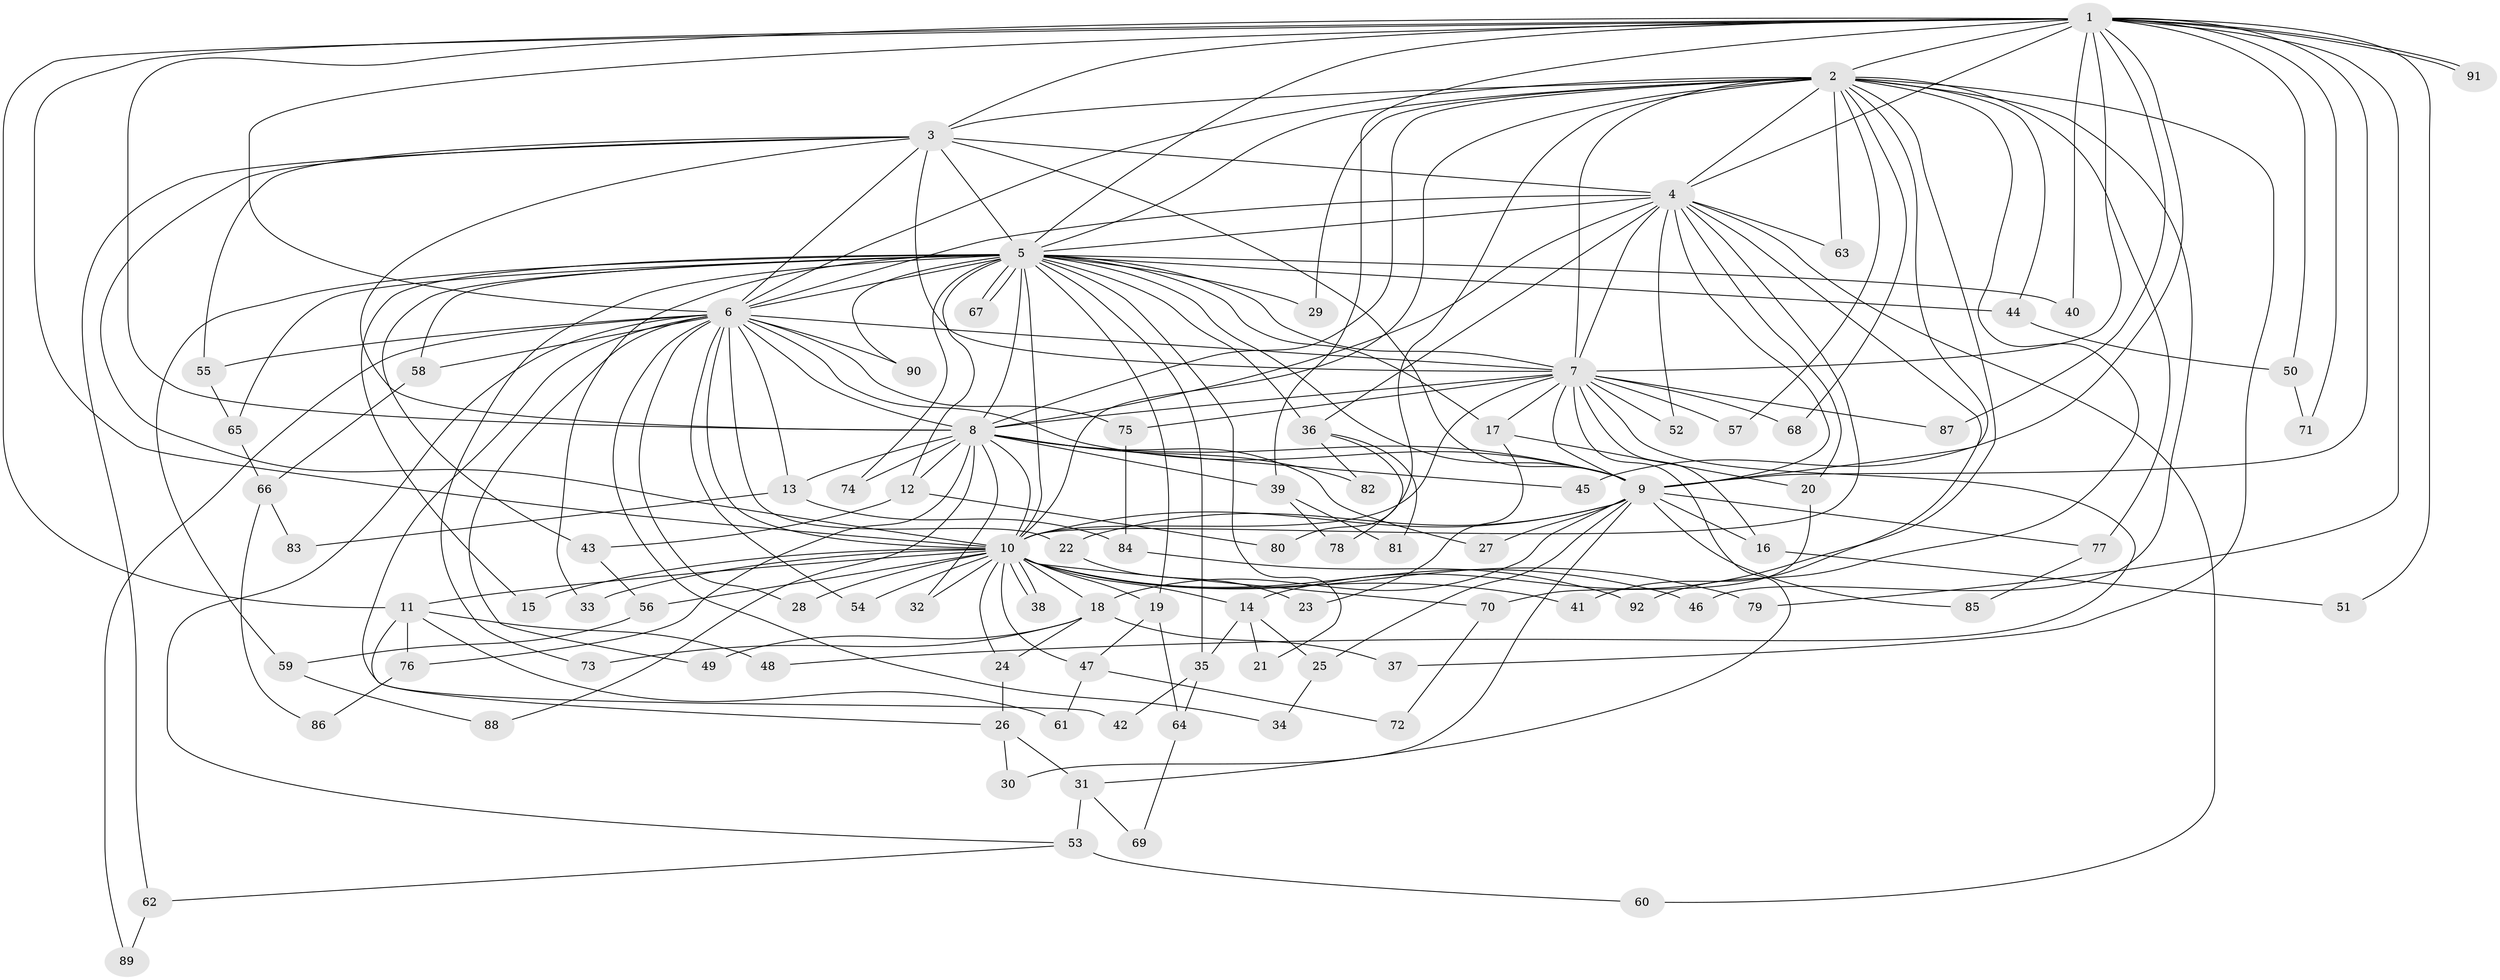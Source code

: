 // coarse degree distribution, {14: 0.05405405405405406, 12: 0.02702702702702703, 10: 0.05405405405405406, 22: 0.02702702702702703, 17: 0.02702702702702703, 6: 0.08108108108108109, 7: 0.02702702702702703, 2: 0.1891891891891892, 5: 0.05405405405405406, 4: 0.13513513513513514, 3: 0.1891891891891892, 1: 0.13513513513513514}
// Generated by graph-tools (version 1.1) at 2025/49/03/04/25 22:49:28]
// undirected, 92 vertices, 209 edges
graph export_dot {
  node [color=gray90,style=filled];
  1;
  2;
  3;
  4;
  5;
  6;
  7;
  8;
  9;
  10;
  11;
  12;
  13;
  14;
  15;
  16;
  17;
  18;
  19;
  20;
  21;
  22;
  23;
  24;
  25;
  26;
  27;
  28;
  29;
  30;
  31;
  32;
  33;
  34;
  35;
  36;
  37;
  38;
  39;
  40;
  41;
  42;
  43;
  44;
  45;
  46;
  47;
  48;
  49;
  50;
  51;
  52;
  53;
  54;
  55;
  56;
  57;
  58;
  59;
  60;
  61;
  62;
  63;
  64;
  65;
  66;
  67;
  68;
  69;
  70;
  71;
  72;
  73;
  74;
  75;
  76;
  77;
  78;
  79;
  80;
  81;
  82;
  83;
  84;
  85;
  86;
  87;
  88;
  89;
  90;
  91;
  92;
  1 -- 2;
  1 -- 3;
  1 -- 4;
  1 -- 5;
  1 -- 6;
  1 -- 7;
  1 -- 8;
  1 -- 9;
  1 -- 10;
  1 -- 11;
  1 -- 39;
  1 -- 40;
  1 -- 45;
  1 -- 50;
  1 -- 51;
  1 -- 71;
  1 -- 79;
  1 -- 87;
  1 -- 91;
  1 -- 91;
  2 -- 3;
  2 -- 4;
  2 -- 5;
  2 -- 6;
  2 -- 7;
  2 -- 8;
  2 -- 9;
  2 -- 10;
  2 -- 14;
  2 -- 29;
  2 -- 37;
  2 -- 44;
  2 -- 46;
  2 -- 57;
  2 -- 63;
  2 -- 68;
  2 -- 77;
  2 -- 80;
  2 -- 92;
  3 -- 4;
  3 -- 5;
  3 -- 6;
  3 -- 7;
  3 -- 8;
  3 -- 9;
  3 -- 10;
  3 -- 55;
  3 -- 62;
  4 -- 5;
  4 -- 6;
  4 -- 7;
  4 -- 8;
  4 -- 9;
  4 -- 10;
  4 -- 20;
  4 -- 36;
  4 -- 41;
  4 -- 52;
  4 -- 60;
  4 -- 63;
  5 -- 6;
  5 -- 7;
  5 -- 8;
  5 -- 9;
  5 -- 10;
  5 -- 12;
  5 -- 15;
  5 -- 17;
  5 -- 19;
  5 -- 21;
  5 -- 29;
  5 -- 33;
  5 -- 35;
  5 -- 36;
  5 -- 40;
  5 -- 43;
  5 -- 44;
  5 -- 58;
  5 -- 59;
  5 -- 65;
  5 -- 67;
  5 -- 67;
  5 -- 73;
  5 -- 74;
  5 -- 90;
  6 -- 7;
  6 -- 8;
  6 -- 9;
  6 -- 10;
  6 -- 13;
  6 -- 22;
  6 -- 28;
  6 -- 34;
  6 -- 42;
  6 -- 49;
  6 -- 53;
  6 -- 54;
  6 -- 55;
  6 -- 58;
  6 -- 75;
  6 -- 89;
  6 -- 90;
  7 -- 8;
  7 -- 9;
  7 -- 10;
  7 -- 16;
  7 -- 17;
  7 -- 31;
  7 -- 48;
  7 -- 52;
  7 -- 57;
  7 -- 68;
  7 -- 75;
  7 -- 87;
  8 -- 9;
  8 -- 10;
  8 -- 12;
  8 -- 13;
  8 -- 27;
  8 -- 32;
  8 -- 39;
  8 -- 45;
  8 -- 74;
  8 -- 76;
  8 -- 82;
  8 -- 88;
  9 -- 10;
  9 -- 16;
  9 -- 18;
  9 -- 22;
  9 -- 25;
  9 -- 27;
  9 -- 30;
  9 -- 77;
  9 -- 85;
  10 -- 11;
  10 -- 14;
  10 -- 15;
  10 -- 18;
  10 -- 19;
  10 -- 24;
  10 -- 28;
  10 -- 32;
  10 -- 33;
  10 -- 38;
  10 -- 38;
  10 -- 41;
  10 -- 46;
  10 -- 47;
  10 -- 54;
  10 -- 56;
  10 -- 70;
  10 -- 79;
  11 -- 26;
  11 -- 48;
  11 -- 61;
  11 -- 76;
  12 -- 43;
  12 -- 80;
  13 -- 83;
  13 -- 84;
  14 -- 21;
  14 -- 25;
  14 -- 35;
  16 -- 51;
  17 -- 20;
  17 -- 23;
  18 -- 24;
  18 -- 37;
  18 -- 49;
  18 -- 73;
  19 -- 47;
  19 -- 64;
  20 -- 70;
  22 -- 23;
  24 -- 26;
  25 -- 34;
  26 -- 30;
  26 -- 31;
  31 -- 53;
  31 -- 69;
  35 -- 42;
  35 -- 64;
  36 -- 78;
  36 -- 81;
  36 -- 82;
  39 -- 78;
  39 -- 81;
  43 -- 56;
  44 -- 50;
  47 -- 61;
  47 -- 72;
  50 -- 71;
  53 -- 60;
  53 -- 62;
  55 -- 65;
  56 -- 59;
  58 -- 66;
  59 -- 88;
  62 -- 89;
  64 -- 69;
  65 -- 66;
  66 -- 83;
  66 -- 86;
  70 -- 72;
  75 -- 84;
  76 -- 86;
  77 -- 85;
  84 -- 92;
}
